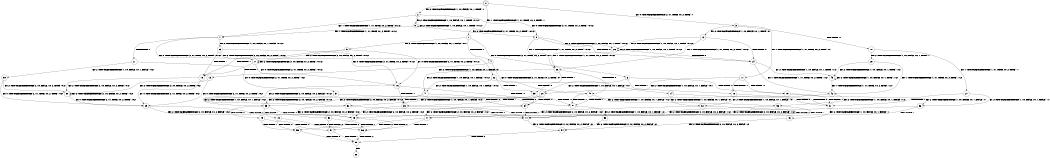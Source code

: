 digraph BCG {
size = "7, 10.5";
center = TRUE;
node [shape = circle];
0 [peripheries = 2];
0 -> 1 [label = "EX !1 !ATOMIC_EXCH_BRANCH (1, +1, TRUE, +0, 2, TRUE) !::"];
0 -> 2 [label = "EX !2 !ATOMIC_EXCH_BRANCH (1, +0, FALSE, +0, 1, TRUE) !::"];
0 -> 3 [label = "EX !0 !ATOMIC_EXCH_BRANCH (2, +1, TRUE, +0, 2, TRUE) !::"];
1 -> 4 [label = "TERMINATE !1"];
1 -> 5 [label = "EX !2 !ATOMIC_EXCH_BRANCH (1, +0, FALSE, +0, 1, FALSE) !:0:1:"];
1 -> 6 [label = "EX !0 !ATOMIC_EXCH_BRANCH (2, +1, TRUE, +0, 2, TRUE) !:0:1:"];
2 -> 7 [label = "EX !1 !ATOMIC_EXCH_BRANCH (1, +1, TRUE, +0, 2, TRUE) !:0:1:2:"];
2 -> 8 [label = "EX !0 !ATOMIC_EXCH_BRANCH (2, +1, TRUE, +0, 2, TRUE) !:0:1:2:"];
2 -> 9 [label = "EX !2 !ATOMIC_EXCH_BRANCH (1, +0, FALSE, +0, 1, TRUE) !:0:1:2:"];
3 -> 10 [label = "TERMINATE !0"];
3 -> 11 [label = "EX !1 !ATOMIC_EXCH_BRANCH (1, +1, TRUE, +0, 2, TRUE) !:0:"];
3 -> 12 [label = "EX !2 !ATOMIC_EXCH_BRANCH (1, +0, FALSE, +0, 1, TRUE) !:0:"];
4 -> 13 [label = "EX !2 !ATOMIC_EXCH_BRANCH (1, +0, FALSE, +0, 1, FALSE) !:0:"];
4 -> 14 [label = "EX !0 !ATOMIC_EXCH_BRANCH (2, +1, TRUE, +0, 2, TRUE) !:0:"];
5 -> 15 [label = "TERMINATE !1"];
5 -> 16 [label = "EX !0 !ATOMIC_EXCH_BRANCH (2, +1, TRUE, +0, 2, TRUE) !:0:1:2:"];
5 -> 17 [label = "EX !2 !ATOMIC_EXCH_BRANCH (2, +0, FALSE, +0, 2, TRUE) !:0:1:2:"];
6 -> 18 [label = "TERMINATE !1"];
6 -> 19 [label = "TERMINATE !0"];
6 -> 20 [label = "EX !2 !ATOMIC_EXCH_BRANCH (1, +0, FALSE, +0, 1, FALSE) !:0:1:"];
7 -> 21 [label = "TERMINATE !1"];
7 -> 22 [label = "EX !0 !ATOMIC_EXCH_BRANCH (2, +1, TRUE, +0, 2, TRUE) !:0:1:2:"];
7 -> 23 [label = "EX !2 !ATOMIC_EXCH_BRANCH (1, +0, FALSE, +0, 1, FALSE) !:0:1:2:"];
8 -> 24 [label = "TERMINATE !0"];
8 -> 25 [label = "EX !1 !ATOMIC_EXCH_BRANCH (1, +1, TRUE, +0, 2, TRUE) !:0:1:2:"];
8 -> 26 [label = "EX !2 !ATOMIC_EXCH_BRANCH (1, +0, FALSE, +0, 1, TRUE) !:0:1:2:"];
9 -> 7 [label = "EX !1 !ATOMIC_EXCH_BRANCH (1, +1, TRUE, +0, 2, TRUE) !:0:1:2:"];
9 -> 8 [label = "EX !0 !ATOMIC_EXCH_BRANCH (2, +1, TRUE, +0, 2, TRUE) !:0:1:2:"];
9 -> 9 [label = "EX !2 !ATOMIC_EXCH_BRANCH (1, +0, FALSE, +0, 1, TRUE) !:0:1:2:"];
10 -> 27 [label = "EX !1 !ATOMIC_EXCH_BRANCH (1, +1, TRUE, +0, 2, TRUE) !::"];
10 -> 28 [label = "EX !2 !ATOMIC_EXCH_BRANCH (1, +0, FALSE, +0, 1, TRUE) !::"];
11 -> 18 [label = "TERMINATE !1"];
11 -> 19 [label = "TERMINATE !0"];
11 -> 20 [label = "EX !2 !ATOMIC_EXCH_BRANCH (1, +0, FALSE, +0, 1, FALSE) !:0:1:"];
12 -> 24 [label = "TERMINATE !0"];
12 -> 25 [label = "EX !1 !ATOMIC_EXCH_BRANCH (1, +1, TRUE, +0, 2, TRUE) !:0:1:2:"];
12 -> 26 [label = "EX !2 !ATOMIC_EXCH_BRANCH (1, +0, FALSE, +0, 1, TRUE) !:0:1:2:"];
13 -> 29 [label = "EX !0 !ATOMIC_EXCH_BRANCH (2, +1, TRUE, +0, 2, TRUE) !:0:2:"];
13 -> 30 [label = "EX !2 !ATOMIC_EXCH_BRANCH (2, +0, FALSE, +0, 2, TRUE) !:0:2:"];
14 -> 31 [label = "TERMINATE !0"];
14 -> 32 [label = "EX !2 !ATOMIC_EXCH_BRANCH (1, +0, FALSE, +0, 1, FALSE) !:0:"];
15 -> 29 [label = "EX !0 !ATOMIC_EXCH_BRANCH (2, +1, TRUE, +0, 2, TRUE) !:0:2:"];
15 -> 30 [label = "EX !2 !ATOMIC_EXCH_BRANCH (2, +0, FALSE, +0, 2, TRUE) !:0:2:"];
16 -> 33 [label = "TERMINATE !1"];
16 -> 34 [label = "TERMINATE !0"];
16 -> 35 [label = "EX !2 !ATOMIC_EXCH_BRANCH (2, +0, FALSE, +0, 2, FALSE) !:0:1:2:"];
17 -> 15 [label = "TERMINATE !1"];
17 -> 16 [label = "EX !0 !ATOMIC_EXCH_BRANCH (2, +1, TRUE, +0, 2, TRUE) !:0:1:2:"];
17 -> 17 [label = "EX !2 !ATOMIC_EXCH_BRANCH (2, +0, FALSE, +0, 2, TRUE) !:0:1:2:"];
18 -> 31 [label = "TERMINATE !0"];
18 -> 32 [label = "EX !2 !ATOMIC_EXCH_BRANCH (1, +0, FALSE, +0, 1, FALSE) !:0:"];
19 -> 31 [label = "TERMINATE !1"];
19 -> 36 [label = "EX !2 !ATOMIC_EXCH_BRANCH (1, +0, FALSE, +0, 1, FALSE) !:1:"];
20 -> 33 [label = "TERMINATE !1"];
20 -> 34 [label = "TERMINATE !0"];
20 -> 35 [label = "EX !2 !ATOMIC_EXCH_BRANCH (2, +0, FALSE, +0, 2, FALSE) !:0:1:2:"];
21 -> 37 [label = "EX !0 !ATOMIC_EXCH_BRANCH (2, +1, TRUE, +0, 2, TRUE) !:0:2:"];
21 -> 38 [label = "EX !2 !ATOMIC_EXCH_BRANCH (1, +0, FALSE, +0, 1, FALSE) !:0:2:"];
22 -> 39 [label = "TERMINATE !1"];
22 -> 40 [label = "TERMINATE !0"];
22 -> 41 [label = "EX !2 !ATOMIC_EXCH_BRANCH (1, +0, FALSE, +0, 1, FALSE) !:0:1:2:"];
23 -> 15 [label = "TERMINATE !1"];
23 -> 16 [label = "EX !0 !ATOMIC_EXCH_BRANCH (2, +1, TRUE, +0, 2, TRUE) !:0:1:2:"];
23 -> 17 [label = "EX !2 !ATOMIC_EXCH_BRANCH (2, +0, FALSE, +0, 2, TRUE) !:0:1:2:"];
24 -> 42 [label = "EX !1 !ATOMIC_EXCH_BRANCH (1, +1, TRUE, +0, 2, TRUE) !:1:2:"];
24 -> 43 [label = "EX !2 !ATOMIC_EXCH_BRANCH (1, +0, FALSE, +0, 1, TRUE) !:1:2:"];
25 -> 39 [label = "TERMINATE !1"];
25 -> 40 [label = "TERMINATE !0"];
25 -> 41 [label = "EX !2 !ATOMIC_EXCH_BRANCH (1, +0, FALSE, +0, 1, FALSE) !:0:1:2:"];
26 -> 24 [label = "TERMINATE !0"];
26 -> 25 [label = "EX !1 !ATOMIC_EXCH_BRANCH (1, +1, TRUE, +0, 2, TRUE) !:0:1:2:"];
26 -> 26 [label = "EX !2 !ATOMIC_EXCH_BRANCH (1, +0, FALSE, +0, 1, TRUE) !:0:1:2:"];
27 -> 31 [label = "TERMINATE !1"];
27 -> 36 [label = "EX !2 !ATOMIC_EXCH_BRANCH (1, +0, FALSE, +0, 1, FALSE) !:1:"];
28 -> 42 [label = "EX !1 !ATOMIC_EXCH_BRANCH (1, +1, TRUE, +0, 2, TRUE) !:1:2:"];
28 -> 43 [label = "EX !2 !ATOMIC_EXCH_BRANCH (1, +0, FALSE, +0, 1, TRUE) !:1:2:"];
29 -> 44 [label = "TERMINATE !0"];
29 -> 45 [label = "EX !2 !ATOMIC_EXCH_BRANCH (2, +0, FALSE, +0, 2, FALSE) !:0:2:"];
30 -> 29 [label = "EX !0 !ATOMIC_EXCH_BRANCH (2, +1, TRUE, +0, 2, TRUE) !:0:2:"];
30 -> 30 [label = "EX !2 !ATOMIC_EXCH_BRANCH (2, +0, FALSE, +0, 2, TRUE) !:0:2:"];
31 -> 46 [label = "EX !2 !ATOMIC_EXCH_BRANCH (1, +0, FALSE, +0, 1, FALSE) !::"];
32 -> 44 [label = "TERMINATE !0"];
32 -> 45 [label = "EX !2 !ATOMIC_EXCH_BRANCH (2, +0, FALSE, +0, 2, FALSE) !:0:2:"];
33 -> 44 [label = "TERMINATE !0"];
33 -> 45 [label = "EX !2 !ATOMIC_EXCH_BRANCH (2, +0, FALSE, +0, 2, FALSE) !:0:2:"];
34 -> 44 [label = "TERMINATE !1"];
34 -> 47 [label = "EX !2 !ATOMIC_EXCH_BRANCH (2, +0, FALSE, +0, 2, FALSE) !:1:2:"];
35 -> 48 [label = "TERMINATE !1"];
35 -> 49 [label = "TERMINATE !2"];
35 -> 50 [label = "TERMINATE !0"];
36 -> 44 [label = "TERMINATE !1"];
36 -> 47 [label = "EX !2 !ATOMIC_EXCH_BRANCH (2, +0, FALSE, +0, 2, FALSE) !:1:2:"];
37 -> 51 [label = "TERMINATE !0"];
37 -> 52 [label = "EX !2 !ATOMIC_EXCH_BRANCH (1, +0, FALSE, +0, 1, FALSE) !:0:2:"];
38 -> 29 [label = "EX !0 !ATOMIC_EXCH_BRANCH (2, +1, TRUE, +0, 2, TRUE) !:0:2:"];
38 -> 30 [label = "EX !2 !ATOMIC_EXCH_BRANCH (2, +0, FALSE, +0, 2, TRUE) !:0:2:"];
39 -> 51 [label = "TERMINATE !0"];
39 -> 52 [label = "EX !2 !ATOMIC_EXCH_BRANCH (1, +0, FALSE, +0, 1, FALSE) !:0:2:"];
40 -> 51 [label = "TERMINATE !1"];
40 -> 53 [label = "EX !2 !ATOMIC_EXCH_BRANCH (1, +0, FALSE, +0, 1, FALSE) !:1:2:"];
41 -> 33 [label = "TERMINATE !1"];
41 -> 34 [label = "TERMINATE !0"];
41 -> 35 [label = "EX !2 !ATOMIC_EXCH_BRANCH (2, +0, FALSE, +0, 2, FALSE) !:0:1:2:"];
42 -> 51 [label = "TERMINATE !1"];
42 -> 53 [label = "EX !2 !ATOMIC_EXCH_BRANCH (1, +0, FALSE, +0, 1, FALSE) !:1:2:"];
43 -> 42 [label = "EX !1 !ATOMIC_EXCH_BRANCH (1, +1, TRUE, +0, 2, TRUE) !:1:2:"];
43 -> 43 [label = "EX !2 !ATOMIC_EXCH_BRANCH (1, +0, FALSE, +0, 1, TRUE) !:1:2:"];
44 -> 54 [label = "EX !2 !ATOMIC_EXCH_BRANCH (2, +0, FALSE, +0, 2, FALSE) !:2:"];
45 -> 55 [label = "TERMINATE !2"];
45 -> 56 [label = "TERMINATE !0"];
46 -> 54 [label = "EX !2 !ATOMIC_EXCH_BRANCH (2, +0, FALSE, +0, 2, FALSE) !:2:"];
47 -> 56 [label = "TERMINATE !1"];
47 -> 57 [label = "TERMINATE !2"];
48 -> 55 [label = "TERMINATE !2"];
48 -> 56 [label = "TERMINATE !0"];
49 -> 55 [label = "TERMINATE !1"];
49 -> 57 [label = "TERMINATE !0"];
50 -> 56 [label = "TERMINATE !1"];
50 -> 57 [label = "TERMINATE !2"];
51 -> 58 [label = "EX !2 !ATOMIC_EXCH_BRANCH (1, +0, FALSE, +0, 1, FALSE) !:2:"];
52 -> 44 [label = "TERMINATE !0"];
52 -> 45 [label = "EX !2 !ATOMIC_EXCH_BRANCH (2, +0, FALSE, +0, 2, FALSE) !:0:2:"];
53 -> 44 [label = "TERMINATE !1"];
53 -> 47 [label = "EX !2 !ATOMIC_EXCH_BRANCH (2, +0, FALSE, +0, 2, FALSE) !:1:2:"];
54 -> 59 [label = "TERMINATE !2"];
55 -> 59 [label = "TERMINATE !0"];
56 -> 59 [label = "TERMINATE !2"];
57 -> 59 [label = "TERMINATE !1"];
58 -> 54 [label = "EX !2 !ATOMIC_EXCH_BRANCH (2, +0, FALSE, +0, 2, FALSE) !:2:"];
59 -> 60 [label = "exit"];
}
